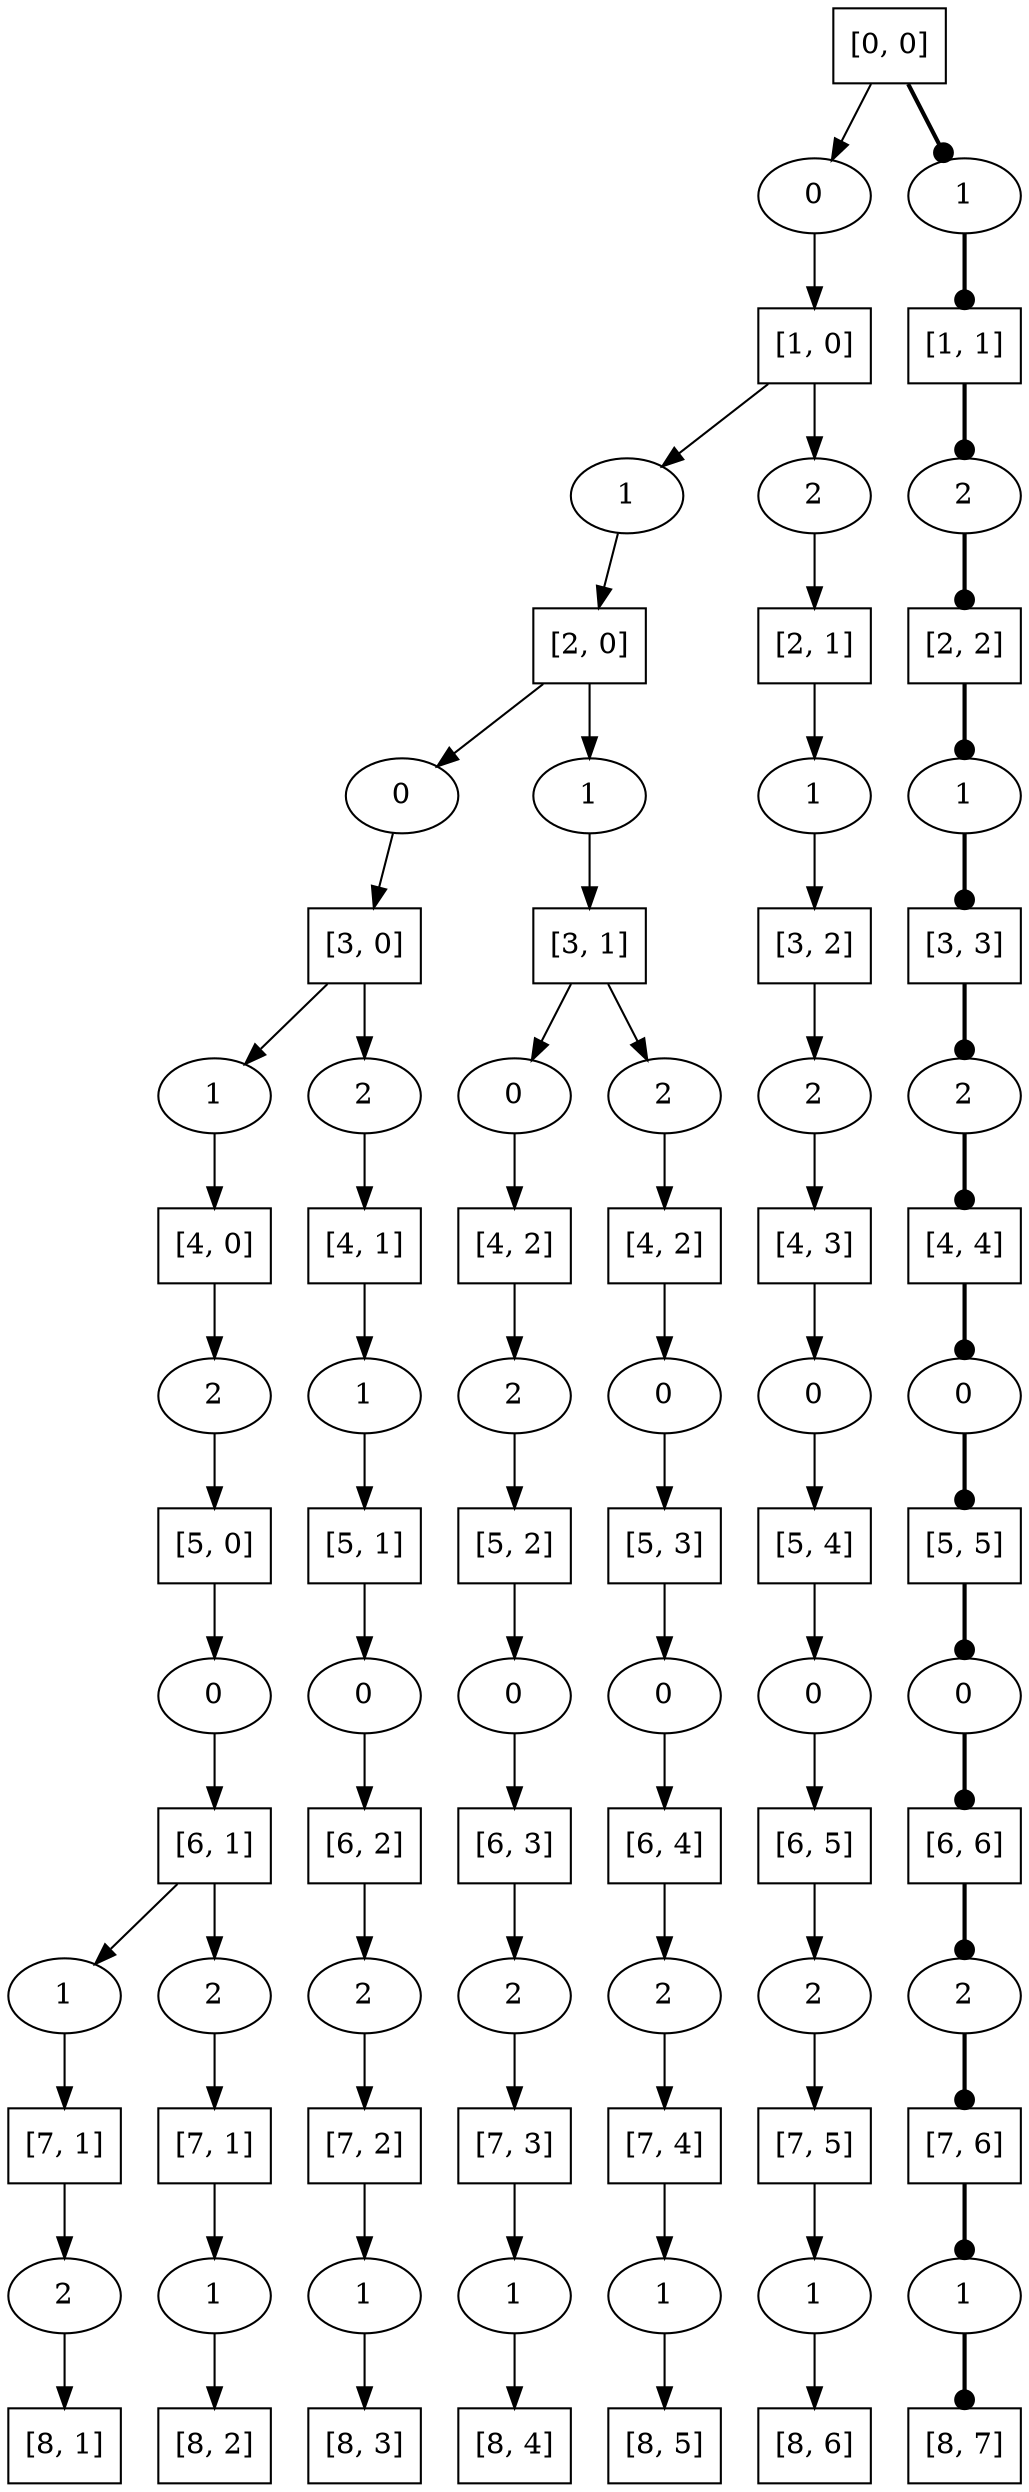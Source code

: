 digraph Afinidad {  
 size="100,100"; 
    "61" [shape=box, label="[8, 7]"];
    "40" [shape=box, label="[5, 4]"];
    "40,0" [label=0];
    "40" -> "40,0";
    "40,0" -> "39";
    "41" [shape=box, label="[4, 3]"];
    "41,0" [label=0];
    "41" -> "41,0";
    "41,0" -> "40";
    "39" [shape=box, label="[6, 5]"];
    "39,2" [label=2];
    "39" -> "39,2";
    "39,2" -> "38";
    "3" [shape=box, label="[8, 2]"];
    "70" [shape=box, label="[1, 1]"];
    "70,2" [label=2];
    "70" -> "70,2"[style=bold,arrowhead=dot];
    "70,2" -> "69"[style=bold,arrowhead=dot];
    "10" [shape=box, label="[7, 2]"];
    "10,1" [label=1];
    "10" -> "10,1";
    "10,1" -> "9";
    "18" [shape=box, label="[6, 3]"];
    "18,2" [label=2];
    "18" -> "18,2";
    "18,2" -> "17";
    "19" [shape=box, label="[5, 2]"];
    "19,0" [label=0];
    "19" -> "19,0";
    "19,0" -> "18";
    "45" [shape=box, label="[2, 1]"];
    "45,1" [label=1];
    "45" -> "45,1";
    "45,1" -> "42";
    "62" [shape=box, label="[7, 6]"];
    "62,1" [label=1];
    "62" -> "62,1"[style=bold,arrowhead=dot];
    "62,1" -> "61"[style=bold,arrowhead=dot];
    "1" [shape=box, label="[8, 1]"];
    "4" [shape=box, label="[7, 1]"];
    "4,1" [label=1];
    "4" -> "4,1";
    "4,1" -> "3";
    "12" [shape=box, label="[5, 1]"];
    "12,0" [label=0];
    "12" -> "12,0";
    "12,0" -> "11";
    "22" [shape=box, label="[8, 5]"];
    "20" [shape=box, label="[4, 2]"];
    "20,2" [label=2];
    "20" -> "20,2";
    "20,2" -> "19";
    "27" [shape=box, label="[3, 1]"];
    "27,0" [label=0];
    "27" -> "27,0";
    "27,0" -> "20";
    "27,2" [label=2];
    "27" -> "27,2";
    "27,2" -> "26";
    "11" [shape=box, label="[6, 2]"];
    "11,2" [label=2];
    "11" -> "11,2";
    "11,2" -> "10";
    "13" [shape=box, label="[4, 1]"];
    "13,1" [label=1];
    "13" -> "13,1";
    "13,1" -> "12";
    "66" [shape=box, label="[3, 3]"];
    "66,2" [label=2];
    "66" -> "66,2"[style=bold,arrowhead=dot];
    "66,2" -> "65"[style=bold,arrowhead=dot];
    "72" [shape=box, label="[0, 0]"];
    "72,0" [label=0];
    "72" -> "72,0";
    "72,0" -> "46";
    "72,1" [label=1];
    "72" -> "72,1"[style=bold,arrowhead=dot];
    "72,1" -> "70"[style=bold,arrowhead=dot];
    "64" [shape=box, label="[5, 5]"];
    "64,0" [label=0];
    "64" -> "64,0"[style=bold,arrowhead=dot];
    "64,0" -> "63"[style=bold,arrowhead=dot];
    "65" [shape=box, label="[4, 4]"];
    "65,0" [label=0];
    "65" -> "65,0"[style=bold,arrowhead=dot];
    "65,0" -> "64"[style=bold,arrowhead=dot];
    "63" [shape=box, label="[6, 6]"];
    "63,2" [label=2];
    "63" -> "63,2"[style=bold,arrowhead=dot];
    "63,2" -> "62"[style=bold,arrowhead=dot];
    "6" [shape=box, label="[5, 0]"];
    "6,0" [label=0];
    "6" -> "6,0";
    "6,0" -> "5";
    "2" [shape=box, label="[7, 1]"];
    "2,2" [label=2];
    "2" -> "2,2";
    "2,2" -> "1";
    "16" [shape=box, label="[8, 4]"];
    "5" [shape=box, label="[6, 1]"];
    "5,1" [label=1];
    "5" -> "5,1";
    "5,1" -> "2";
    "5,2" [label=2];
    "5" -> "5,2";
    "5,2" -> "4";
    "30" [shape=box, label="[2, 0]"];
    "30,0" [label=0];
    "30" -> "30,0";
    "30,0" -> "14";
    "30,1" [label=1];
    "30" -> "30,1";
    "30,1" -> "27";
    "23" [shape=box, label="[7, 4]"];
    "23,1" [label=1];
    "23" -> "23,1";
    "23,1" -> "22";
    "46" [shape=box, label="[1, 0]"];
    "46,1" [label=1];
    "46" -> "46,1";
    "46,1" -> "30";
    "46,2" [label=2];
    "46" -> "46,2";
    "46,2" -> "45";
    "69" [shape=box, label="[2, 2]"];
    "69,1" [label=1];
    "69" -> "69,1"[style=bold,arrowhead=dot];
    "69,1" -> "66"[style=bold,arrowhead=dot];
    "38" [shape=box, label="[7, 5]"];
    "38,1" [label=1];
    "38" -> "38,1";
    "38,1" -> "37";
    "9" [shape=box, label="[8, 3]"];
    "7" [shape=box, label="[4, 0]"];
    "7,2" [label=2];
    "7" -> "7,2";
    "7,2" -> "6";
    "14" [shape=box, label="[3, 0]"];
    "14,1" [label=1];
    "14" -> "14,1";
    "14,1" -> "7";
    "14,2" [label=2];
    "14" -> "14,2";
    "14,2" -> "13";
    "17" [shape=box, label="[7, 3]"];
    "17,1" [label=1];
    "17" -> "17,1";
    "17,1" -> "16";
    "25" [shape=box, label="[5, 3]"];
    "25,0" [label=0];
    "25" -> "25,0";
    "25,0" -> "24";
    "42" [shape=box, label="[3, 2]"];
    "42,2" [label=2];
    "42" -> "42,2";
    "42,2" -> "41";
    "24" [shape=box, label="[6, 4]"];
    "24,2" [label=2];
    "24" -> "24,2";
    "24,2" -> "23";
    "26" [shape=box, label="[4, 2]"];
    "26,0" [label=0];
    "26" -> "26,0";
    "26,0" -> "25";
    "37" [shape=box, label="[8, 6]"];
}
